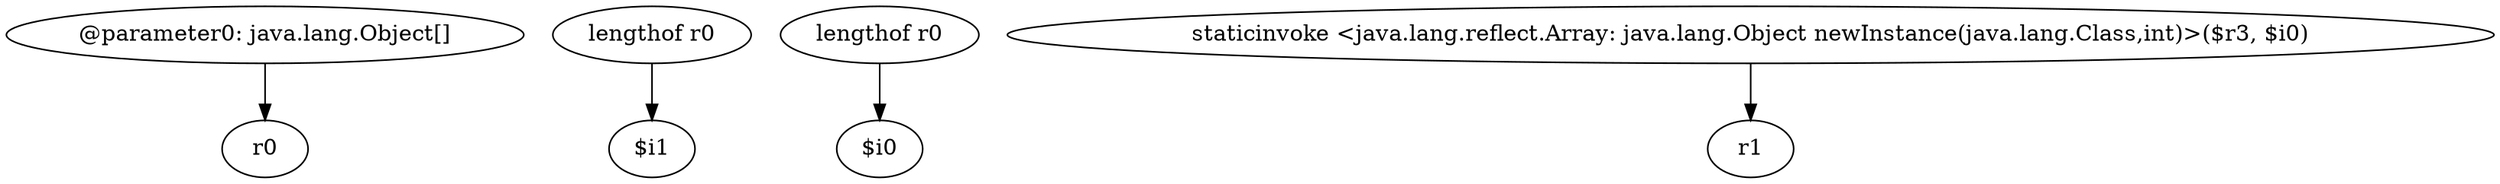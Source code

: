 digraph g {
0[label="@parameter0: java.lang.Object[]"]
1[label="r0"]
0->1[label=""]
2[label="lengthof r0"]
3[label="$i1"]
2->3[label=""]
4[label="lengthof r0"]
5[label="$i0"]
4->5[label=""]
6[label="staticinvoke <java.lang.reflect.Array: java.lang.Object newInstance(java.lang.Class,int)>($r3, $i0)"]
7[label="r1"]
6->7[label=""]
}